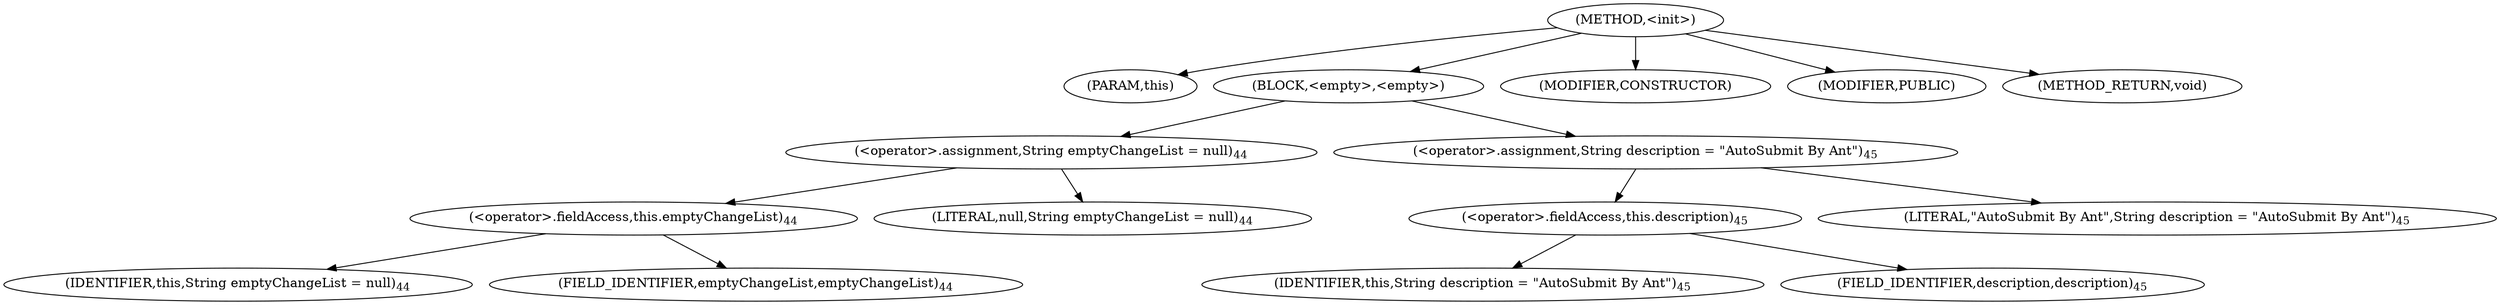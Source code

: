 digraph "&lt;init&gt;" {  
"139" [label = <(METHOD,&lt;init&gt;)> ]
"140" [label = <(PARAM,this)> ]
"141" [label = <(BLOCK,&lt;empty&gt;,&lt;empty&gt;)> ]
"142" [label = <(&lt;operator&gt;.assignment,String emptyChangeList = null)<SUB>44</SUB>> ]
"143" [label = <(&lt;operator&gt;.fieldAccess,this.emptyChangeList)<SUB>44</SUB>> ]
"144" [label = <(IDENTIFIER,this,String emptyChangeList = null)<SUB>44</SUB>> ]
"145" [label = <(FIELD_IDENTIFIER,emptyChangeList,emptyChangeList)<SUB>44</SUB>> ]
"146" [label = <(LITERAL,null,String emptyChangeList = null)<SUB>44</SUB>> ]
"147" [label = <(&lt;operator&gt;.assignment,String description = &quot;AutoSubmit By Ant&quot;)<SUB>45</SUB>> ]
"148" [label = <(&lt;operator&gt;.fieldAccess,this.description)<SUB>45</SUB>> ]
"149" [label = <(IDENTIFIER,this,String description = &quot;AutoSubmit By Ant&quot;)<SUB>45</SUB>> ]
"150" [label = <(FIELD_IDENTIFIER,description,description)<SUB>45</SUB>> ]
"151" [label = <(LITERAL,&quot;AutoSubmit By Ant&quot;,String description = &quot;AutoSubmit By Ant&quot;)<SUB>45</SUB>> ]
"152" [label = <(MODIFIER,CONSTRUCTOR)> ]
"153" [label = <(MODIFIER,PUBLIC)> ]
"154" [label = <(METHOD_RETURN,void)> ]
  "139" -> "140" 
  "139" -> "141" 
  "139" -> "152" 
  "139" -> "153" 
  "139" -> "154" 
  "141" -> "142" 
  "141" -> "147" 
  "142" -> "143" 
  "142" -> "146" 
  "143" -> "144" 
  "143" -> "145" 
  "147" -> "148" 
  "147" -> "151" 
  "148" -> "149" 
  "148" -> "150" 
}
